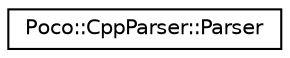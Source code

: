 digraph "Graphical Class Hierarchy"
{
 // LATEX_PDF_SIZE
  edge [fontname="Helvetica",fontsize="10",labelfontname="Helvetica",labelfontsize="10"];
  node [fontname="Helvetica",fontsize="10",shape=record];
  rankdir="LR";
  Node0 [label="Poco::CppParser::Parser",height=0.2,width=0.4,color="black", fillcolor="white", style="filled",URL="$classPoco_1_1CppParser_1_1Parser.html",tooltip=" "];
}
